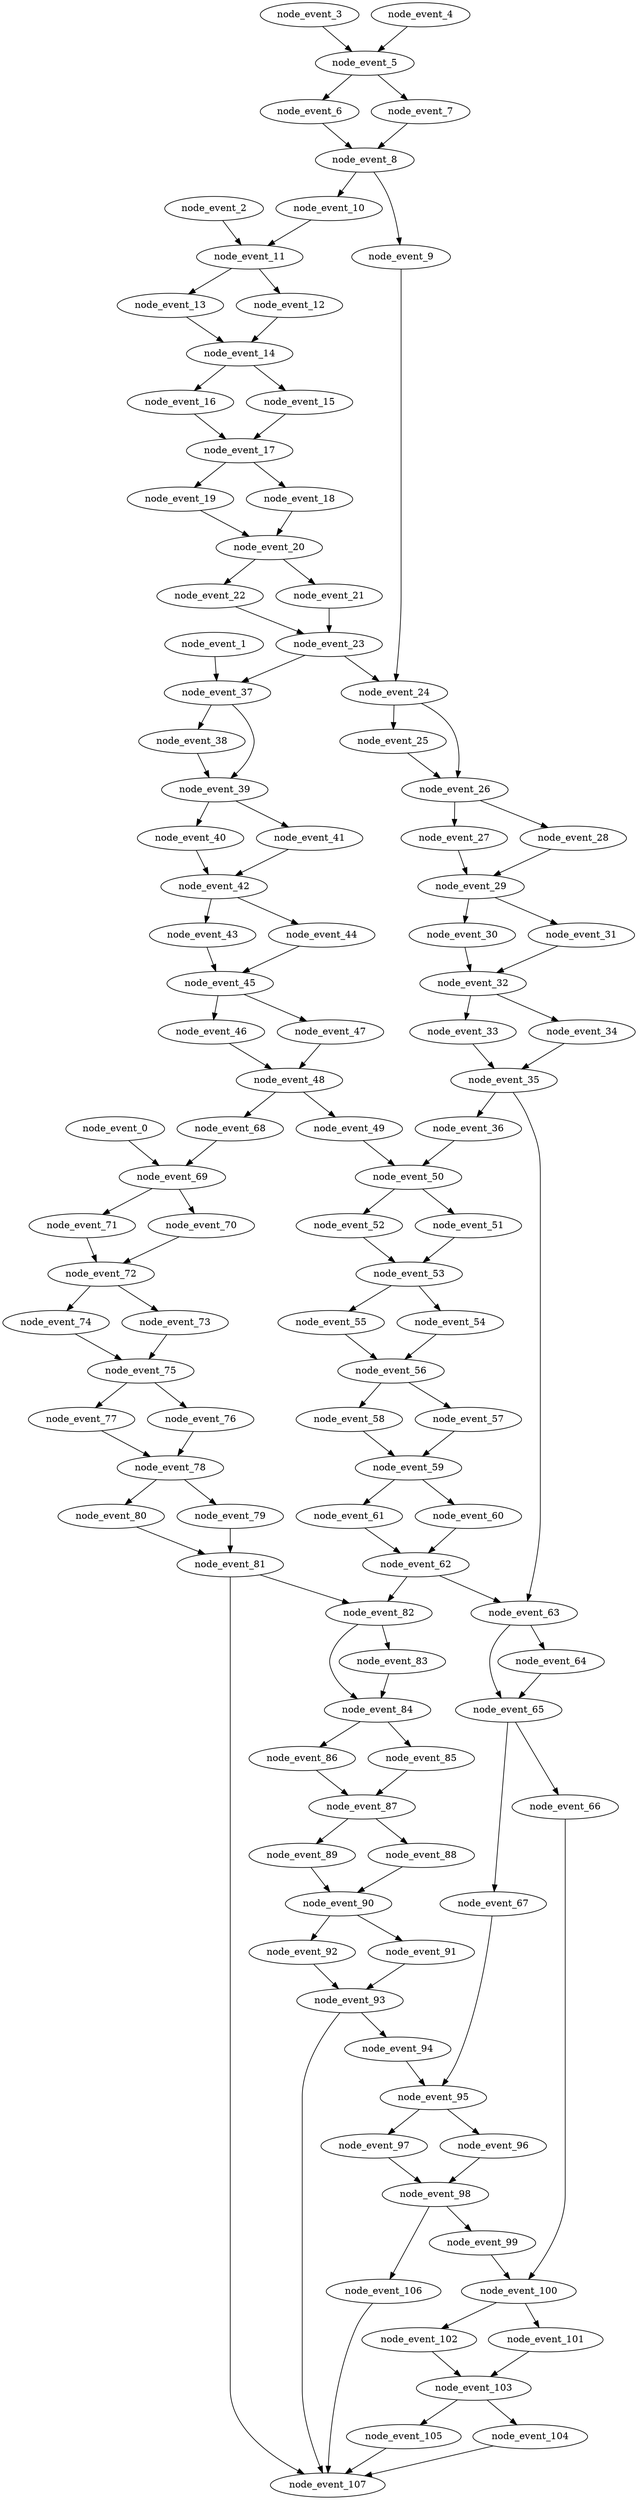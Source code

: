 digraph {
    node_event_0 [EventIndex="0" EventType="DotQasm.Scheduling.GateEvent" Depth="1" Dependencies="0" Latency="00:00:00.0010000" Priority="0.045000000000000026"];
    node_event_1 [EventIndex="1" EventType="DotQasm.Scheduling.GateEvent" Depth="1" Dependencies="0" Latency="00:00:00.0010000" Priority="0.06000000000000004"];
    node_event_2 [EventIndex="2" EventType="DotQasm.Scheduling.GateEvent" Depth="1" Dependencies="0" Latency="00:00:00.0010000" Priority="0.07400000000000005"];
    node_event_3 [EventIndex="3" EventType="DotQasm.Scheduling.GateEvent" Depth="1" Dependencies="0" Latency="00:00:00.0010000" Priority="0.08000000000000006"];
    node_event_4 [EventIndex="4" EventType="DotQasm.Scheduling.GateEvent" Depth="1" Dependencies="0" Latency="00:00:00.0010000" Priority="0.08000000000000006"];
    node_event_5 [EventIndex="5" EventType="DotQasm.Scheduling.ControlledGateEvent" Depth="2" Dependencies="2" Latency="00:00:00.0020000" Priority="0.07900000000000006"];
    node_event_6 [EventIndex="6" EventType="DotQasm.Scheduling.GateEvent" Depth="3" Dependencies="3" Latency="00:00:00.0010000" Priority="0.07700000000000005"];
    node_event_7 [EventIndex="7" EventType="DotQasm.Scheduling.GateEvent" Depth="3" Dependencies="3" Latency="00:00:00.0010000" Priority="0.07700000000000005"];
    node_event_8 [EventIndex="8" EventType="DotQasm.Scheduling.ControlledGateEvent" Depth="4" Dependencies="8" Latency="00:00:00.0020000" Priority="0.07600000000000005"];
    node_event_9 [EventIndex="9" EventType="DotQasm.Scheduling.GateEvent" Depth="5" Dependencies="9" Latency="00:00:00.0010000" Priority="0.06000000000000004"];
    node_event_10 [EventIndex="10" EventType="DotQasm.Scheduling.GateEvent" Depth="5" Dependencies="9" Latency="00:00:00.0010000" Priority="0.07400000000000005"];
    node_event_11 [EventIndex="11" EventType="DotQasm.Scheduling.ControlledGateEvent" Depth="6" Dependencies="11" Latency="00:00:00.0020000" Priority="0.07300000000000005"];
    node_event_12 [EventIndex="12" EventType="DotQasm.Scheduling.GateEvent" Depth="7" Dependencies="12" Latency="00:00:00.0010000" Priority="0.07100000000000005"];
    node_event_13 [EventIndex="13" EventType="DotQasm.Scheduling.GateEvent" Depth="7" Dependencies="12" Latency="00:00:00.0010000" Priority="0.07100000000000005"];
    node_event_14 [EventIndex="14" EventType="DotQasm.Scheduling.ControlledGateEvent" Depth="8" Dependencies="26" Latency="00:00:00.0020000" Priority="0.07000000000000005"];
    node_event_15 [EventIndex="15" EventType="DotQasm.Scheduling.GateEvent" Depth="9" Dependencies="27" Latency="00:00:00.0010000" Priority="0.06800000000000005"];
    node_event_16 [EventIndex="16" EventType="DotQasm.Scheduling.GateEvent" Depth="9" Dependencies="27" Latency="00:00:00.0010000" Priority="0.06800000000000005"];
    node_event_17 [EventIndex="17" EventType="DotQasm.Scheduling.ControlledGateEvent" Depth="10" Dependencies="56" Latency="00:00:00.0020000" Priority="0.06700000000000005"];
    node_event_18 [EventIndex="18" EventType="DotQasm.Scheduling.GateEvent" Depth="11" Dependencies="57" Latency="00:00:00.0010000" Priority="0.06500000000000004"];
    node_event_19 [EventIndex="19" EventType="DotQasm.Scheduling.GateEvent" Depth="11" Dependencies="57" Latency="00:00:00.0010000" Priority="0.06500000000000004"];
    node_event_20 [EventIndex="20" EventType="DotQasm.Scheduling.ControlledGateEvent" Depth="12" Dependencies="116" Latency="00:00:00.0020000" Priority="0.06400000000000004"];
    node_event_21 [EventIndex="21" EventType="DotQasm.Scheduling.GateEvent" Depth="13" Dependencies="117" Latency="00:00:00.0010000" Priority="0.06200000000000004"];
    node_event_22 [EventIndex="22" EventType="DotQasm.Scheduling.GateEvent" Depth="13" Dependencies="117" Latency="00:00:00.0010000" Priority="0.06200000000000004"];
    node_event_23 [EventIndex="23" EventType="DotQasm.Scheduling.ControlledGateEvent" Depth="14" Dependencies="236" Latency="00:00:00.0020000" Priority="0.06100000000000004"];
    node_event_24 [EventIndex="24" EventType="DotQasm.Scheduling.ControlledGateEvent" Depth="15" Dependencies="247" Latency="00:00:00.0020000" Priority="0.05900000000000004"];
    node_event_25 [EventIndex="25" EventType="DotQasm.Scheduling.GateEvent" Depth="16" Dependencies="248" Latency="00:00:00.0010000" Priority="0.05700000000000004"];
    node_event_26 [EventIndex="26" EventType="DotQasm.Scheduling.ControlledGateEvent" Depth="17" Dependencies="497" Latency="00:00:00.0020000" Priority="0.056000000000000036"];
    node_event_27 [EventIndex="27" EventType="DotQasm.Scheduling.GateEvent" Depth="18" Dependencies="498" Latency="00:00:00.0010000" Priority="0.054000000000000034"];
    node_event_28 [EventIndex="28" EventType="DotQasm.Scheduling.GateEvent" Depth="18" Dependencies="498" Latency="00:00:00.0010000" Priority="0.054000000000000034"];
    node_event_29 [EventIndex="29" EventType="DotQasm.Scheduling.ControlledGateEvent" Depth="19" Dependencies="998" Latency="00:00:00.0020000" Priority="0.05300000000000003"];
    node_event_30 [EventIndex="30" EventType="DotQasm.Scheduling.GateEvent" Depth="20" Dependencies="999" Latency="00:00:00.0010000" Priority="0.05100000000000003"];
    node_event_31 [EventIndex="31" EventType="DotQasm.Scheduling.GateEvent" Depth="20" Dependencies="999" Latency="00:00:00.0010000" Priority="0.05100000000000003"];
    node_event_32 [EventIndex="32" EventType="DotQasm.Scheduling.ControlledGateEvent" Depth="21" Dependencies="2000" Latency="00:00:00.0020000" Priority="0.05000000000000003"];
    node_event_33 [EventIndex="33" EventType="DotQasm.Scheduling.GateEvent" Depth="22" Dependencies="2001" Latency="00:00:00.0010000" Priority="0.04800000000000003"];
    node_event_34 [EventIndex="34" EventType="DotQasm.Scheduling.GateEvent" Depth="22" Dependencies="2001" Latency="00:00:00.0010000" Priority="0.04800000000000003"];
    node_event_35 [EventIndex="35" EventType="DotQasm.Scheduling.ControlledGateEvent" Depth="23" Dependencies="4004" Latency="00:00:00.0020000" Priority="0.04700000000000003"];
    node_event_36 [EventIndex="36" EventType="DotQasm.Scheduling.GateEvent" Depth="24" Dependencies="4005" Latency="00:00:00.0010000" Priority="0.045000000000000026"];
    node_event_37 [EventIndex="37" EventType="DotQasm.Scheduling.ControlledGateEvent" Depth="15" Dependencies="238" Latency="00:00:00.0020000" Priority="0.05900000000000004"];
    node_event_38 [EventIndex="38" EventType="DotQasm.Scheduling.GateEvent" Depth="16" Dependencies="239" Latency="00:00:00.0010000" Priority="0.05700000000000004"];
    node_event_39 [EventIndex="39" EventType="DotQasm.Scheduling.ControlledGateEvent" Depth="17" Dependencies="479" Latency="00:00:00.0020000" Priority="0.056000000000000036"];
    node_event_40 [EventIndex="40" EventType="DotQasm.Scheduling.GateEvent" Depth="18" Dependencies="480" Latency="00:00:00.0010000" Priority="0.054000000000000034"];
    node_event_41 [EventIndex="41" EventType="DotQasm.Scheduling.GateEvent" Depth="18" Dependencies="480" Latency="00:00:00.0010000" Priority="0.054000000000000034"];
    node_event_42 [EventIndex="42" EventType="DotQasm.Scheduling.ControlledGateEvent" Depth="19" Dependencies="962" Latency="00:00:00.0020000" Priority="0.05300000000000003"];
    node_event_43 [EventIndex="43" EventType="DotQasm.Scheduling.GateEvent" Depth="20" Dependencies="963" Latency="00:00:00.0010000" Priority="0.05100000000000003"];
    node_event_44 [EventIndex="44" EventType="DotQasm.Scheduling.GateEvent" Depth="20" Dependencies="963" Latency="00:00:00.0010000" Priority="0.05100000000000003"];
    node_event_45 [EventIndex="45" EventType="DotQasm.Scheduling.ControlledGateEvent" Depth="21" Dependencies="1928" Latency="00:00:00.0020000" Priority="0.05000000000000003"];
    node_event_46 [EventIndex="46" EventType="DotQasm.Scheduling.GateEvent" Depth="22" Dependencies="1929" Latency="00:00:00.0010000" Priority="0.04800000000000003"];
    node_event_47 [EventIndex="47" EventType="DotQasm.Scheduling.GateEvent" Depth="22" Dependencies="1929" Latency="00:00:00.0010000" Priority="0.04800000000000003"];
    node_event_48 [EventIndex="48" EventType="DotQasm.Scheduling.ControlledGateEvent" Depth="23" Dependencies="3860" Latency="00:00:00.0020000" Priority="0.04700000000000003"];
    node_event_49 [EventIndex="49" EventType="DotQasm.Scheduling.GateEvent" Depth="24" Dependencies="3861" Latency="00:00:00.0010000" Priority="0.045000000000000026"];
    node_event_50 [EventIndex="50" EventType="DotQasm.Scheduling.ControlledGateEvent" Depth="25" Dependencies="7868" Latency="00:00:00.0020000" Priority="0.044000000000000025"];
    node_event_51 [EventIndex="51" EventType="DotQasm.Scheduling.GateEvent" Depth="26" Dependencies="7869" Latency="00:00:00.0010000" Priority="0.04200000000000002"];
    node_event_52 [EventIndex="52" EventType="DotQasm.Scheduling.GateEvent" Depth="26" Dependencies="7869" Latency="00:00:00.0010000" Priority="0.04200000000000002"];
    node_event_53 [EventIndex="53" EventType="DotQasm.Scheduling.ControlledGateEvent" Depth="27" Dependencies="15740" Latency="00:00:00.0020000" Priority="0.04100000000000002"];
    node_event_54 [EventIndex="54" EventType="DotQasm.Scheduling.GateEvent" Depth="28" Dependencies="15741" Latency="00:00:00.0010000" Priority="0.03900000000000002"];
    node_event_55 [EventIndex="55" EventType="DotQasm.Scheduling.GateEvent" Depth="28" Dependencies="15741" Latency="00:00:00.0010000" Priority="0.03900000000000002"];
    node_event_56 [EventIndex="56" EventType="DotQasm.Scheduling.ControlledGateEvent" Depth="29" Dependencies="31484" Latency="00:00:00.0020000" Priority="0.03800000000000002"];
    node_event_57 [EventIndex="57" EventType="DotQasm.Scheduling.GateEvent" Depth="30" Dependencies="31485" Latency="00:00:00.0010000" Priority="0.03600000000000002"];
    node_event_58 [EventIndex="58" EventType="DotQasm.Scheduling.GateEvent" Depth="30" Dependencies="31485" Latency="00:00:00.0010000" Priority="0.03600000000000002"];
    node_event_59 [EventIndex="59" EventType="DotQasm.Scheduling.ControlledGateEvent" Depth="31" Dependencies="62972" Latency="00:00:00.0020000" Priority="0.03500000000000002"];
    node_event_60 [EventIndex="60" EventType="DotQasm.Scheduling.GateEvent" Depth="32" Dependencies="62973" Latency="00:00:00.0010000" Priority="0.033000000000000015"];
    node_event_61 [EventIndex="61" EventType="DotQasm.Scheduling.GateEvent" Depth="32" Dependencies="62973" Latency="00:00:00.0010000" Priority="0.033000000000000015"];
    node_event_62 [EventIndex="62" EventType="DotQasm.Scheduling.ControlledGateEvent" Depth="33" Dependencies="125948" Latency="00:00:00.0020000" Priority="0.032000000000000015"];
    node_event_63 [EventIndex="63" EventType="DotQasm.Scheduling.ControlledGateEvent" Depth="34" Dependencies="129954" Latency="00:00:00.0020000" Priority="0.021000000000000005"];
    node_event_64 [EventIndex="64" EventType="DotQasm.Scheduling.GateEvent" Depth="35" Dependencies="129955" Latency="00:00:00.0010000" Priority="0.019000000000000003"];
    node_event_65 [EventIndex="65" EventType="DotQasm.Scheduling.ControlledGateEvent" Depth="36" Dependencies="259911" Latency="00:00:00.0020000" Priority="0.018000000000000002"];
    node_event_66 [EventIndex="66" EventType="DotQasm.Scheduling.GateEvent" Depth="37" Dependencies="259912" Latency="00:00:00.0010000" Priority="0.010000000000000002"];
    node_event_67 [EventIndex="67" EventType="DotQasm.Scheduling.GateEvent" Depth="37" Dependencies="259912" Latency="00:00:00.0010000" Priority="0.016"];
    node_event_68 [EventIndex="68" EventType="DotQasm.Scheduling.GateEvent" Depth="24" Dependencies="3861" Latency="00:00:00.0010000" Priority="0.045000000000000026"];
    node_event_69 [EventIndex="69" EventType="DotQasm.Scheduling.ControlledGateEvent" Depth="25" Dependencies="3863" Latency="00:00:00.0020000" Priority="0.044000000000000025"];
    node_event_70 [EventIndex="70" EventType="DotQasm.Scheduling.GateEvent" Depth="26" Dependencies="3864" Latency="00:00:00.0010000" Priority="0.04200000000000002"];
    node_event_71 [EventIndex="71" EventType="DotQasm.Scheduling.GateEvent" Depth="26" Dependencies="3864" Latency="00:00:00.0010000" Priority="0.04200000000000002"];
    node_event_72 [EventIndex="72" EventType="DotQasm.Scheduling.ControlledGateEvent" Depth="27" Dependencies="7730" Latency="00:00:00.0020000" Priority="0.04100000000000002"];
    node_event_73 [EventIndex="73" EventType="DotQasm.Scheduling.GateEvent" Depth="28" Dependencies="7731" Latency="00:00:00.0010000" Priority="0.03900000000000002"];
    node_event_74 [EventIndex="74" EventType="DotQasm.Scheduling.GateEvent" Depth="28" Dependencies="7731" Latency="00:00:00.0010000" Priority="0.03900000000000002"];
    node_event_75 [EventIndex="75" EventType="DotQasm.Scheduling.ControlledGateEvent" Depth="29" Dependencies="15464" Latency="00:00:00.0020000" Priority="0.03800000000000002"];
    node_event_76 [EventIndex="76" EventType="DotQasm.Scheduling.GateEvent" Depth="30" Dependencies="15465" Latency="00:00:00.0010000" Priority="0.03600000000000002"];
    node_event_77 [EventIndex="77" EventType="DotQasm.Scheduling.GateEvent" Depth="30" Dependencies="15465" Latency="00:00:00.0010000" Priority="0.03600000000000002"];
    node_event_78 [EventIndex="78" EventType="DotQasm.Scheduling.ControlledGateEvent" Depth="31" Dependencies="30932" Latency="00:00:00.0020000" Priority="0.03500000000000002"];
    node_event_79 [EventIndex="79" EventType="DotQasm.Scheduling.GateEvent" Depth="32" Dependencies="30933" Latency="00:00:00.0010000" Priority="0.033000000000000015"];
    node_event_80 [EventIndex="80" EventType="DotQasm.Scheduling.GateEvent" Depth="32" Dependencies="30933" Latency="00:00:00.0010000" Priority="0.033000000000000015"];
    node_event_81 [EventIndex="81" EventType="DotQasm.Scheduling.ControlledGateEvent" Depth="33" Dependencies="61868" Latency="00:00:00.0020000" Priority="0.032000000000000015"];
    node_event_82 [EventIndex="82" EventType="DotQasm.Scheduling.ControlledGateEvent" Depth="34" Dependencies="187818" Latency="00:00:00.0020000" Priority="0.030000000000000013"];
    node_event_83 [EventIndex="83" EventType="DotQasm.Scheduling.GateEvent" Depth="35" Dependencies="187819" Latency="00:00:00.0010000" Priority="0.02800000000000001"];
    node_event_84 [EventIndex="84" EventType="DotQasm.Scheduling.ControlledGateEvent" Depth="36" Dependencies="375639" Latency="00:00:00.0020000" Priority="0.02700000000000001"];
    node_event_85 [EventIndex="85" EventType="DotQasm.Scheduling.GateEvent" Depth="37" Dependencies="375640" Latency="00:00:00.0010000" Priority="0.02500000000000001"];
    node_event_86 [EventIndex="86" EventType="DotQasm.Scheduling.GateEvent" Depth="37" Dependencies="375640" Latency="00:00:00.0010000" Priority="0.02500000000000001"];
    node_event_87 [EventIndex="87" EventType="DotQasm.Scheduling.ControlledGateEvent" Depth="38" Dependencies="751282" Latency="00:00:00.0020000" Priority="0.024000000000000007"];
    node_event_88 [EventIndex="88" EventType="DotQasm.Scheduling.GateEvent" Depth="39" Dependencies="751283" Latency="00:00:00.0010000" Priority="0.022000000000000006"];
    node_event_89 [EventIndex="89" EventType="DotQasm.Scheduling.GateEvent" Depth="39" Dependencies="751283" Latency="00:00:00.0010000" Priority="0.022000000000000006"];
    node_event_90 [EventIndex="90" EventType="DotQasm.Scheduling.ControlledGateEvent" Depth="40" Dependencies="1502568" Latency="00:00:00.0020000" Priority="0.021000000000000005"];
    node_event_91 [EventIndex="91" EventType="DotQasm.Scheduling.GateEvent" Depth="41" Dependencies="1502569" Latency="00:00:00.0010000" Priority="0.019000000000000003"];
    node_event_92 [EventIndex="92" EventType="DotQasm.Scheduling.GateEvent" Depth="41" Dependencies="1502569" Latency="00:00:00.0010000" Priority="0.019000000000000003"];
    node_event_93 [EventIndex="93" EventType="DotQasm.Scheduling.ControlledGateEvent" Depth="42" Dependencies="3005140" Latency="00:00:00.0020000" Priority="0.018000000000000002"];
    node_event_94 [EventIndex="94" EventType="DotQasm.Scheduling.GateEvent" Depth="43" Dependencies="3005141" Latency="00:00:00.0010000" Priority="0.016"];
    node_event_95 [EventIndex="95" EventType="DotQasm.Scheduling.ControlledGateEvent" Depth="44" Dependencies="3265055" Latency="00:00:00.0020000" Priority="0.015000000000000001"];
    node_event_96 [EventIndex="96" EventType="DotQasm.Scheduling.GateEvent" Depth="45" Dependencies="3265056" Latency="00:00:00.0010000" Priority="0.013000000000000001"];
    node_event_97 [EventIndex="97" EventType="DotQasm.Scheduling.GateEvent" Depth="45" Dependencies="3265056" Latency="00:00:00.0010000" Priority="0.013000000000000001"];
    node_event_98 [EventIndex="98" EventType="DotQasm.Scheduling.ControlledGateEvent" Depth="46" Dependencies="6530114" Latency="00:00:00.0020000" Priority="0.012000000000000002"];
    node_event_99 [EventIndex="99" EventType="DotQasm.Scheduling.GateEvent" Depth="47" Dependencies="6530115" Latency="00:00:00.0010000" Priority="0.010000000000000002"];
    node_event_100 [EventIndex="100" EventType="DotQasm.Scheduling.ControlledGateEvent" Depth="48" Dependencies="6790029" Latency="00:00:00.0020000" Priority="0.009000000000000001"];
    node_event_101 [EventIndex="101" EventType="DotQasm.Scheduling.GateEvent" Depth="49" Dependencies="6790030" Latency="00:00:00.0010000" Priority="0.007"];
    node_event_102 [EventIndex="102" EventType="DotQasm.Scheduling.GateEvent" Depth="49" Dependencies="6790030" Latency="00:00:00.0010000" Priority="0.007"];
    node_event_103 [EventIndex="103" EventType="DotQasm.Scheduling.ControlledGateEvent" Depth="50" Dependencies="13580062" Latency="00:00:00.0020000" Priority="0.006"];
    node_event_104 [EventIndex="104" EventType="DotQasm.Scheduling.GateEvent" Depth="51" Dependencies="13580063" Latency="00:00:00.0010000" Priority="0.004"];
    node_event_105 [EventIndex="105" EventType="DotQasm.Scheduling.GateEvent" Depth="51" Dependencies="13580063" Latency="00:00:00.0010000" Priority="0.004"];
    node_event_106 [EventIndex="106" EventType="DotQasm.Scheduling.GateEvent" Depth="47" Dependencies="6530115" Latency="00:00:00.0010000" Priority="0.004"];
    node_event_107 [EventIndex="107" EventType="DotQasm.Scheduling.MeasurementEvent" Depth="52" Dependencies="36757254" Latency="00:00:00.0030000" Priority="0.003"];
    node_event_0 -> node_event_69;
    node_event_1 -> node_event_37;
    node_event_2 -> node_event_11;
    node_event_3 -> node_event_5;
    node_event_4 -> node_event_5;
    node_event_5 -> node_event_6;
    node_event_5 -> node_event_7;
    node_event_6 -> node_event_8;
    node_event_7 -> node_event_8;
    node_event_8 -> node_event_9;
    node_event_8 -> node_event_10;
    node_event_9 -> node_event_24;
    node_event_10 -> node_event_11;
    node_event_11 -> node_event_12;
    node_event_11 -> node_event_13;
    node_event_12 -> node_event_14;
    node_event_13 -> node_event_14;
    node_event_14 -> node_event_15;
    node_event_14 -> node_event_16;
    node_event_15 -> node_event_17;
    node_event_16 -> node_event_17;
    node_event_17 -> node_event_18;
    node_event_17 -> node_event_19;
    node_event_18 -> node_event_20;
    node_event_19 -> node_event_20;
    node_event_20 -> node_event_21;
    node_event_20 -> node_event_22;
    node_event_21 -> node_event_23;
    node_event_22 -> node_event_23;
    node_event_23 -> node_event_24;
    node_event_23 -> node_event_37;
    node_event_24 -> node_event_25;
    node_event_24 -> node_event_26;
    node_event_25 -> node_event_26;
    node_event_26 -> node_event_27;
    node_event_26 -> node_event_28;
    node_event_27 -> node_event_29;
    node_event_28 -> node_event_29;
    node_event_29 -> node_event_30;
    node_event_29 -> node_event_31;
    node_event_30 -> node_event_32;
    node_event_31 -> node_event_32;
    node_event_32 -> node_event_33;
    node_event_32 -> node_event_34;
    node_event_33 -> node_event_35;
    node_event_34 -> node_event_35;
    node_event_35 -> node_event_36;
    node_event_35 -> node_event_63;
    node_event_36 -> node_event_50;
    node_event_37 -> node_event_38;
    node_event_37 -> node_event_39;
    node_event_38 -> node_event_39;
    node_event_39 -> node_event_40;
    node_event_39 -> node_event_41;
    node_event_40 -> node_event_42;
    node_event_41 -> node_event_42;
    node_event_42 -> node_event_43;
    node_event_42 -> node_event_44;
    node_event_43 -> node_event_45;
    node_event_44 -> node_event_45;
    node_event_45 -> node_event_46;
    node_event_45 -> node_event_47;
    node_event_46 -> node_event_48;
    node_event_47 -> node_event_48;
    node_event_48 -> node_event_49;
    node_event_48 -> node_event_68;
    node_event_49 -> node_event_50;
    node_event_50 -> node_event_51;
    node_event_50 -> node_event_52;
    node_event_51 -> node_event_53;
    node_event_52 -> node_event_53;
    node_event_53 -> node_event_54;
    node_event_53 -> node_event_55;
    node_event_54 -> node_event_56;
    node_event_55 -> node_event_56;
    node_event_56 -> node_event_57;
    node_event_56 -> node_event_58;
    node_event_57 -> node_event_59;
    node_event_58 -> node_event_59;
    node_event_59 -> node_event_60;
    node_event_59 -> node_event_61;
    node_event_60 -> node_event_62;
    node_event_61 -> node_event_62;
    node_event_62 -> node_event_63;
    node_event_62 -> node_event_82;
    node_event_63 -> node_event_64;
    node_event_63 -> node_event_65;
    node_event_64 -> node_event_65;
    node_event_65 -> node_event_66;
    node_event_65 -> node_event_67;
    node_event_66 -> node_event_100;
    node_event_67 -> node_event_95;
    node_event_68 -> node_event_69;
    node_event_69 -> node_event_70;
    node_event_69 -> node_event_71;
    node_event_70 -> node_event_72;
    node_event_71 -> node_event_72;
    node_event_72 -> node_event_73;
    node_event_72 -> node_event_74;
    node_event_73 -> node_event_75;
    node_event_74 -> node_event_75;
    node_event_75 -> node_event_76;
    node_event_75 -> node_event_77;
    node_event_76 -> node_event_78;
    node_event_77 -> node_event_78;
    node_event_78 -> node_event_79;
    node_event_78 -> node_event_80;
    node_event_79 -> node_event_81;
    node_event_80 -> node_event_81;
    node_event_81 -> node_event_82;
    node_event_81 -> node_event_107;
    node_event_82 -> node_event_83;
    node_event_82 -> node_event_84;
    node_event_83 -> node_event_84;
    node_event_84 -> node_event_85;
    node_event_84 -> node_event_86;
    node_event_85 -> node_event_87;
    node_event_86 -> node_event_87;
    node_event_87 -> node_event_88;
    node_event_87 -> node_event_89;
    node_event_88 -> node_event_90;
    node_event_89 -> node_event_90;
    node_event_90 -> node_event_91;
    node_event_90 -> node_event_92;
    node_event_91 -> node_event_93;
    node_event_92 -> node_event_93;
    node_event_93 -> node_event_94;
    node_event_93 -> node_event_107;
    node_event_94 -> node_event_95;
    node_event_95 -> node_event_96;
    node_event_95 -> node_event_97;
    node_event_96 -> node_event_98;
    node_event_97 -> node_event_98;
    node_event_98 -> node_event_99;
    node_event_98 -> node_event_106;
    node_event_99 -> node_event_100;
    node_event_100 -> node_event_101;
    node_event_100 -> node_event_102;
    node_event_101 -> node_event_103;
    node_event_102 -> node_event_103;
    node_event_103 -> node_event_104;
    node_event_103 -> node_event_105;
    node_event_104 -> node_event_107;
    node_event_105 -> node_event_107;
    node_event_106 -> node_event_107;
}
